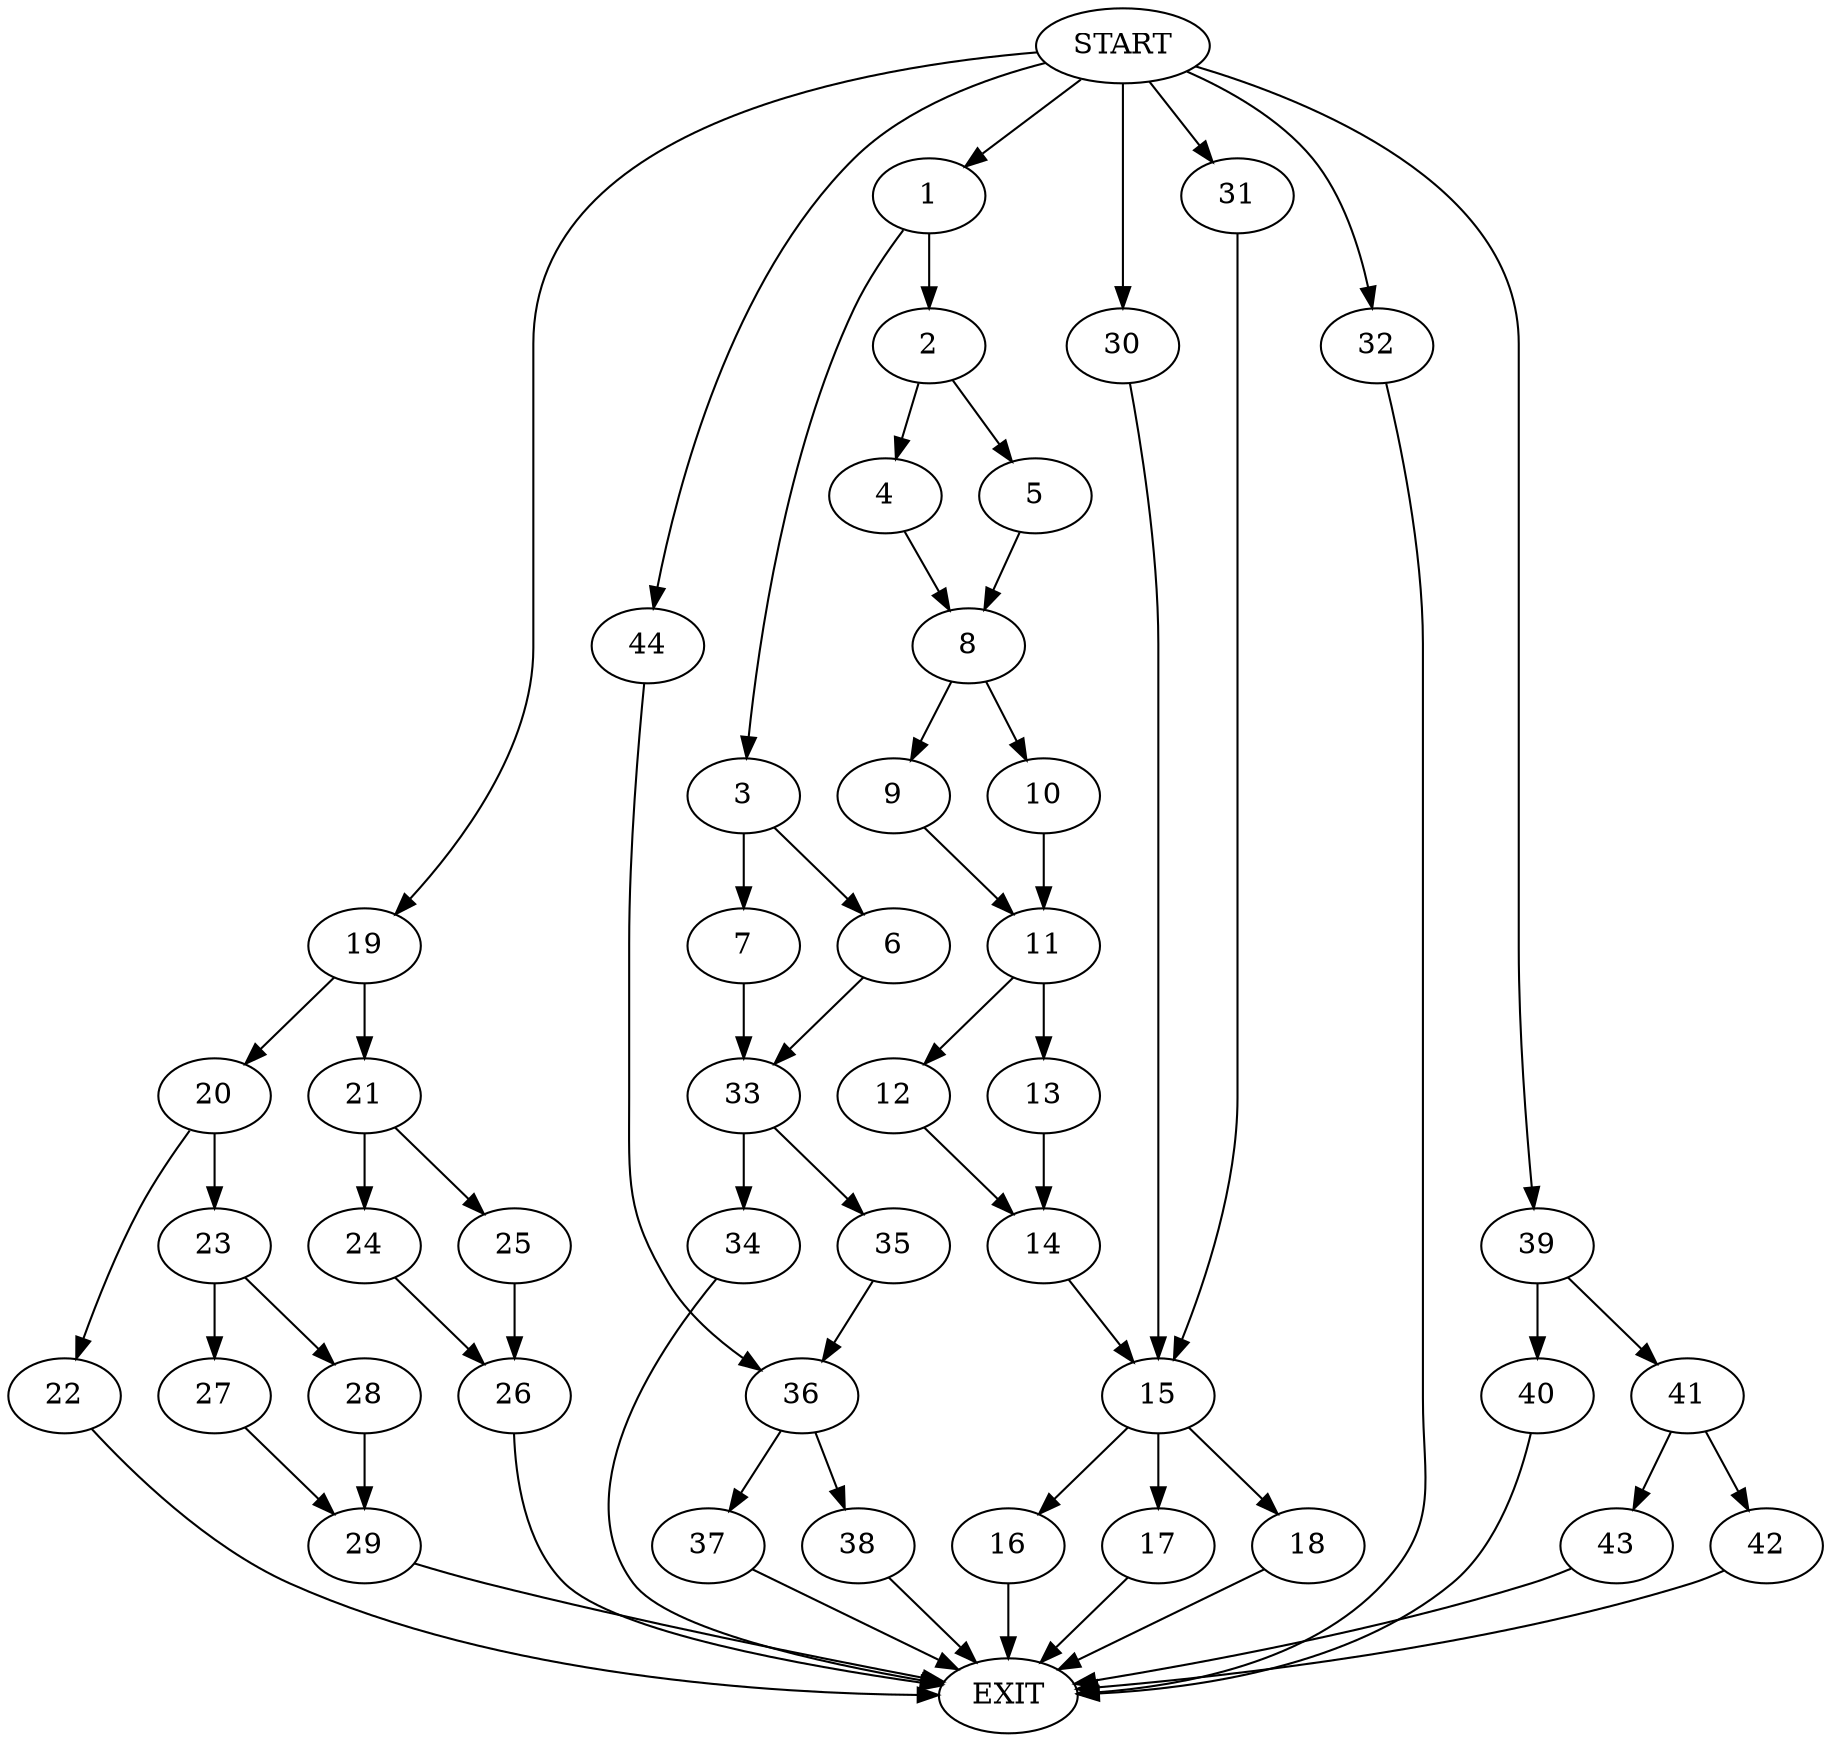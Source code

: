 digraph {
0 [label="START"]
45 [label="EXIT"]
0 -> 1
1 -> 2
1 -> 3
2 -> 4
2 -> 5
3 -> 6
3 -> 7
5 -> 8
4 -> 8
8 -> 9
8 -> 10
10 -> 11
9 -> 11
11 -> 12
11 -> 13
12 -> 14
13 -> 14
14 -> 15
15 -> 16
15 -> 17
15 -> 18
18 -> 45
0 -> 19
19 -> 20
19 -> 21
20 -> 22
20 -> 23
21 -> 24
21 -> 25
25 -> 26
24 -> 26
26 -> 45
23 -> 27
23 -> 28
22 -> 45
28 -> 29
27 -> 29
29 -> 45
0 -> 30
30 -> 15
17 -> 45
0 -> 31
31 -> 15
16 -> 45
0 -> 32
32 -> 45
6 -> 33
7 -> 33
33 -> 34
33 -> 35
35 -> 36
34 -> 45
36 -> 37
36 -> 38
37 -> 45
0 -> 39
39 -> 40
39 -> 41
40 -> 45
41 -> 42
41 -> 43
42 -> 45
43 -> 45
0 -> 44
44 -> 36
38 -> 45
}
